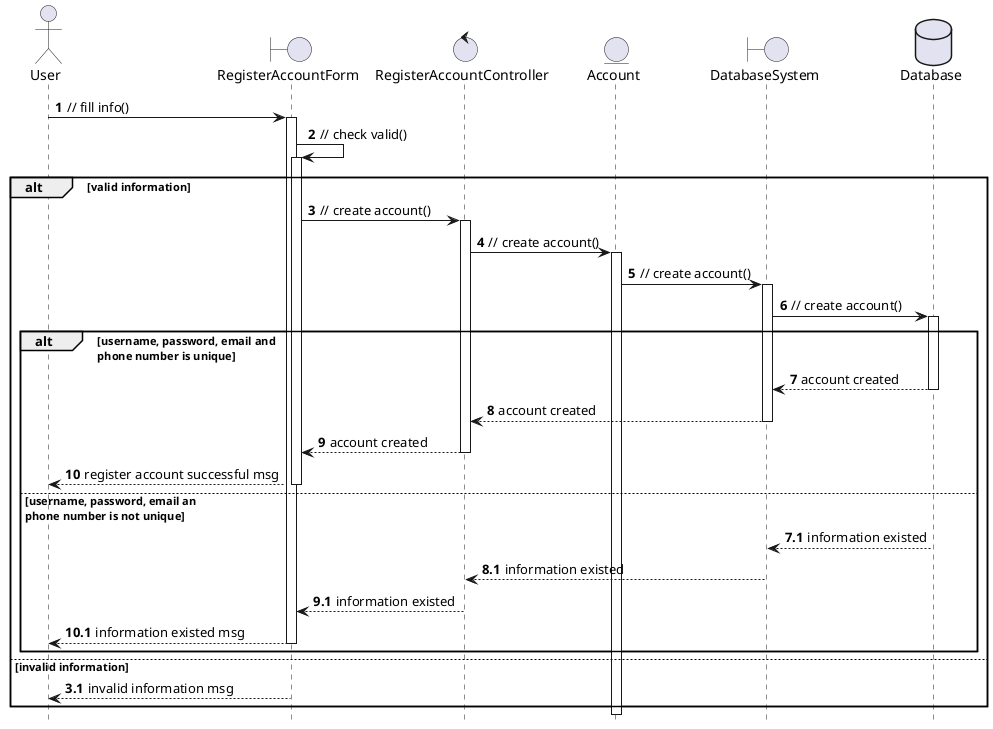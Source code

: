 @startuml Register Account
hide footbox
actor "User" as Users
boundary "RegisterAccountForm" as RegisterBoundary
control "RegisterAccountController" as AccountController
entity "Account" as AccountEntity
boundary "DatabaseSystem" as DatabaseBoundary
database "Database" as DatabaseActor

autonumber
autoactivate on
Users -> RegisterBoundary: // fill info()

RegisterBoundary -> RegisterBoundary: // check valid()

alt valid information

    RegisterBoundary -> AccountController: // create account()
    AccountController -> AccountEntity: // create account()
    AccountEntity -> DatabaseBoundary: // create account()
    DatabaseBoundary -> DatabaseActor: // create account()

    alt username, password, email and\nphone number is unique

        DatabaseActor --> DatabaseBoundary: account created
        DatabaseBoundary --> AccountController: account created
        AccountController --> RegisterBoundary: account created
        RegisterBoundary --> Users: register account successful msg

    else username, password, email an\nphone number is not unique

        autonumber 7.1 
        DatabaseActor --> DatabaseBoundary: information existed
        autonumber inc A
        DatabaseBoundary --> AccountController: information existed
        autonumber inc A
        AccountController --> RegisterBoundary: information existed
        autonumber inc A
        RegisterBoundary --> Users: information existed msg

    end



else invalid information
    
    autonumber 3.1
    RegisterBoundary --> Users: invalid information msg

end
@enduml